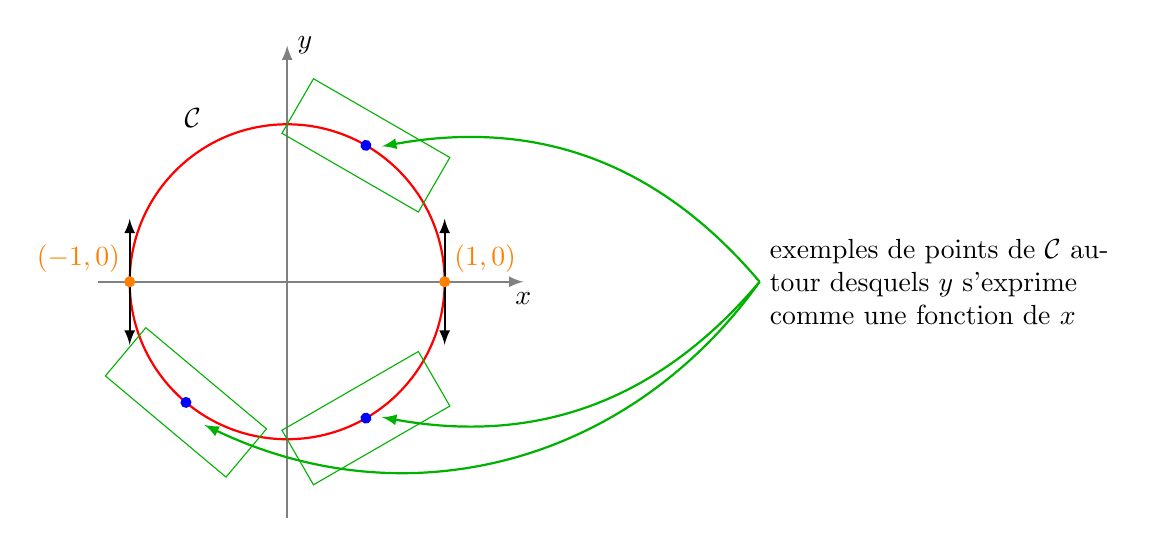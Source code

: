 \begin{tikzpicture}[scale=2]

% Axes
     \draw[->,>=latex,thick, gray] (-1.2,0)--(1.5,0) node[below,black] {$x$};
     \draw[->,>=latex,thick, gray] (0,-1.5)--(0,1.5) node[right,black] {$y$};

   \draw[red,thick] (0,0) circle (1);

    \node at (120:1.2) {$\mathcal{C}$};

%\fill[blue] (0,1) circle (1pt) node[above right]{$(0,1)$};

\begin{scope}[rotate=-30]
\fill[blue] (0,1) circle (1pt);
\draw[green!70!black] (-0.5,0.8) rectangle (0.5,1.2);
\end{scope}

\begin{scope}[rotate=140]
\fill[blue] (0,1) circle (1pt);
\draw[green!70!black] (-0.5,0.8) rectangle (0.5,1.2);
\end{scope}

\begin{scope}[rotate=210]
\fill[blue] (0,1) circle (1pt);
\draw[green!70!black] (-0.5,0.8) rectangle (0.5,1.2);
\end{scope}


\draw[<->,>=latex,thick] (1,-0.4) -- (1,0.4) ;
\fill[orange] (1,0) circle (1pt) node[above right]{$(1,0)$};

\draw[<->,>=latex,thick] (-1,-0.4) -- (-1,0.4) ;
\fill[orange] (-1,0) circle (1pt) node[above left]{$(-1,0)$};

\draw[<-,>=latex,green!70!black,thick] (-120:1.05) to[bend right=40] (3,0);
\draw[<-,>=latex,green!70!black,thick] (-55:1.05) to[bend right] (3,0);
\draw[<-,>=latex,green!70!black,thick] (55:1.05) to[bend left] (3,0) node[right,text width=4.5cm,black]{exemples de points de $\mathcal{C}$ autour desquels $y$ s'exprime comme une fonction de $x$};

\end{tikzpicture}

